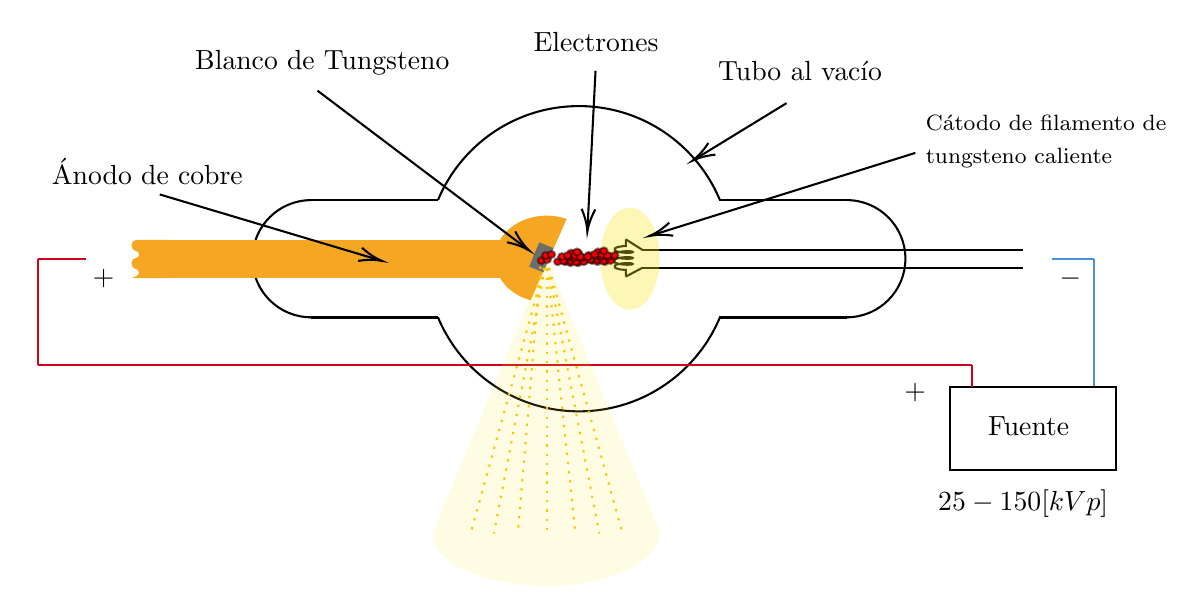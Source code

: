 

\tikzset{every picture/.style={line width=0.75pt}} %set default line width to 0.75pt        

\begin{tikzpicture}[x=0.75pt,y=0.75pt,yscale=-1,xscale=1]
%uncomment if require: \path (0,300); %set diagram left start at 0, and has height of 300

%Shape: Circle [id:dp05874480454906039] 
\draw   (257.85,138.38) .. controls (257.85,97.77) and (290.77,64.85) .. (331.38,64.85) .. controls (371.99,64.85) and (404.92,97.77) .. (404.92,138.38) .. controls (404.92,178.99) and (371.99,211.92) .. (331.38,211.92) .. controls (290.77,211.92) and (257.85,178.99) .. (257.85,138.38) -- cycle ;
%Shape: Circle [id:dp12802775907218444] 
\draw   (174.1,138.38) .. controls (174.1,122.79) and (186.74,110.15) .. (202.33,110.15) .. controls (217.92,110.15) and (230.56,122.79) .. (230.56,138.38) .. controls (230.56,153.98) and (217.92,166.61) .. (202.33,166.61) .. controls (186.74,166.61) and (174.1,153.98) .. (174.1,138.38) -- cycle ;
%Shape: Circle [id:dp30796642386210793] 
\draw   (432.2,138.38) .. controls (432.2,122.79) and (444.84,110.15) .. (460.44,110.15) .. controls (476.03,110.15) and (488.67,122.79) .. (488.67,138.38) .. controls (488.67,153.98) and (476.03,166.61) .. (460.44,166.61) .. controls (444.84,166.61) and (432.2,153.98) .. (432.2,138.38) -- cycle ;
%Shape: Rectangle [id:dp789330852099628] 
\draw  [color={rgb, 255:red, 255; green, 255; blue, 255 }  ,draw opacity=0 ][fill={rgb, 255:red, 255; green, 255; blue, 255 }  ,fill opacity=1 ] (202.33,110.07) -- (460.44,110.07) -- (460.44,166.7) -- (202.33,166.7) -- cycle ;
%Straight Lines [id:da872710922190299] 
\draw    (263.67,110.15) -- (202.33,110.15) ;
%Straight Lines [id:da38476571751689914] 
\draw    (263.67,166.7) -- (202.33,166.7) ;
%Straight Lines [id:da046568144712920256] 
\draw    (460.44,110.15) -- (399.1,110.15) ;
%Straight Lines [id:da01514058054668499] 
\draw    (460.44,166.7) -- (399.1,166.7) ;
%Shape: Inductor (Air Core) [id:dp43515776114026594] 
\draw   (353.96,147) -- (353.96,143.77) .. controls (351.53,143.72) and (349.46,143.27) .. (348.73,142.64) .. controls (348,142) and (348.78,141.31) .. (350.68,140.9) .. controls (352.16,140.58) and (354.07,140.45) .. (355.94,140.54) .. controls (356.66,140.54) and (357.25,140.7) .. (357.25,140.9) .. controls (357.25,141.1) and (356.66,141.26) .. (355.94,141.26) .. controls (354.07,141.35) and (352.16,141.22) .. (350.68,140.9) .. controls (349.1,140.52) and (348.2,140) .. (348.2,139.46) .. controls (348.2,138.92) and (349.1,138.4) .. (350.68,138.03) .. controls (352.16,137.7) and (354.07,137.57) .. (355.94,137.67) .. controls (356.66,137.67) and (357.25,137.83) .. (357.25,138.03) .. controls (357.25,138.22) and (356.66,138.38) .. (355.94,138.38) .. controls (354.07,138.48) and (352.16,138.35) .. (350.68,138.03) .. controls (349.1,137.65) and (348.2,137.13) .. (348.2,136.59) .. controls (348.2,136.05) and (349.1,135.53) .. (350.68,135.15) .. controls (352.16,134.83) and (354.07,134.7) .. (355.94,134.79) .. controls (356.66,134.79) and (357.25,134.95) .. (357.25,135.15) .. controls (357.25,135.35) and (356.66,135.51) .. (355.94,135.51) .. controls (354.07,135.6) and (352.16,135.47) .. (350.68,135.15) .. controls (348.78,134.74) and (348,134.05) .. (348.73,133.41) .. controls (349.46,132.78) and (351.53,132.33) .. (353.96,132.28) -- (353.96,129.05) ;
%Straight Lines [id:da32173833807968977] 
\draw    (353.96,129.05) -- (361.83,134.05) ;
%Straight Lines [id:da33512364261416683] 
\draw    (353.96,147) -- (361.83,142.83) ;
%Straight Lines [id:da07558927823197004] 
\draw    (361.83,134.05) -- (545.37,134.05) ;
%Straight Lines [id:da4447830588333167] 
\draw    (361.83,142.83) -- (545.37,142.83) ;
%Flowchart: Punched Tape [id:dp4013562313497693] 
\draw  [color={rgb, 255:red, 245; green, 166; blue, 35 }  ,draw opacity=1 ][fill={rgb, 255:red, 245; green, 166; blue, 35 }  ,fill opacity=1 ] (132.37,129.79) .. controls (131.39,129.79) and (130.59,130.76) .. (130.59,131.97) .. controls (130.59,133.18) and (131.39,134.15) .. (132.37,134.15) .. controls (133.35,134.15) and (134.15,135.13) .. (134.15,136.33) .. controls (134.15,137.54) and (133.35,138.52) .. (132.37,138.52) -- (118.14,138.52) .. controls (119.13,138.52) and (119.92,137.54) .. (119.92,136.33) .. controls (119.92,135.13) and (119.13,134.15) .. (118.14,134.15) .. controls (117.16,134.15) and (116.37,133.18) .. (116.37,131.97) .. controls (116.37,130.76) and (117.16,129.79) .. (118.14,129.79) -- cycle ;
%Flowchart: Punched Tape [id:dp40468503351647933] 
\draw  [color={rgb, 255:red, 245; green, 166; blue, 35 }  ,draw opacity=1 ][fill={rgb, 255:red, 245; green, 166; blue, 35 }  ,fill opacity=1 ] (132.37,138.52) .. controls (131.39,138.52) and (130.59,139.49) .. (130.59,140.7) .. controls (130.59,141.9) and (131.39,142.88) .. (132.37,142.88) .. controls (133.35,142.88) and (134.15,143.86) .. (134.15,145.06) .. controls (134.15,146.27) and (133.35,147.25) .. (132.37,147.25) -- (118.14,147.25) .. controls (119.13,147.25) and (119.92,146.27) .. (119.92,145.06) .. controls (119.92,143.86) and (119.13,142.88) .. (118.14,142.88) .. controls (117.16,142.88) and (116.37,141.9) .. (116.37,140.7) .. controls (116.37,139.49) and (117.16,138.52) .. (118.14,138.52) -- cycle ;
%Straight Lines [id:da34042042998173305] 
\draw    (173.37,147.25) -- (266.9,147.25) ;
%Shape: Chord [id:dp5719249192697902] 
\draw  [color={rgb, 255:red, 245; green, 166; blue, 35 }  ,draw opacity=1 ][fill={rgb, 255:red, 245; green, 166; blue, 35 }  ,fill opacity=1 ] (307.85,157.8) .. controls (298.26,155.04) and (291.37,147.45) .. (291.37,138.52) .. controls (291.37,127.26) and (302.31,118.13) .. (315.8,118.13) .. controls (318.96,118.13) and (321.99,118.64) .. (324.77,119.55) -- cycle ;
%Shape: Rectangle [id:dp6497824429788721] 
\draw  [color={rgb, 255:red, 245; green, 166; blue, 35 }  ,draw opacity=1 ][fill={rgb, 255:red, 245; green, 166; blue, 35 }  ,fill opacity=1 ] (130.37,129.79) -- (296.53,129.79) -- (296.53,147.25) -- (130.37,147.25) -- cycle ;
%Shape: Rectangle [id:dp20482765217199506] 
\draw  [color={rgb, 255:red, 0; green, 0; blue, 0 }  ,draw opacity=0 ][fill={rgb, 255:red, 109; green, 109; blue, 109 }  ,fill opacity=1 ] (319.09,133.27) -- (314.26,144.98) -- (307.43,142.17) -- (312.26,130.46) -- cycle ;
%Shape: Ellipse [id:dp2564962647924598] 
\draw  [color={rgb, 255:red, 0; green, 0; blue, 0 }  ,draw opacity=0 ][fill={rgb, 255:red, 248; green, 231; blue, 28 }  ,fill opacity=0.33 ] (355.94,113.76) .. controls (363.86,113.76) and (370.28,124.78) .. (370.28,138.38) .. controls (370.28,151.98) and (363.86,163.01) .. (355.94,163.01) .. controls (348.01,163.01) and (341.59,151.98) .. (341.59,138.38) .. controls (341.59,124.78) and (348.01,113.76) .. (355.94,113.76) -- cycle ;
%Straight Lines [id:da11867394501820061] 
\draw [color={rgb, 255:red, 74; green, 144; blue, 226 }  ,draw opacity=1 ]   (559.47,138.38) -- (579.73,138.38) ;
%Straight Lines [id:da5170771111268266] 
\draw [color={rgb, 255:red, 208; green, 2; blue, 27 }  ,draw opacity=1 ]   (70.73,138.38) -- (93.73,138.38) ;
%Straight Lines [id:da41415790557114185] 
\draw [color={rgb, 255:red, 208; green, 2; blue, 27 }  ,draw opacity=1 ]   (70.73,138.38) -- (70.73,189.77) ;
%Straight Lines [id:da4487798052400671] 
\draw [color={rgb, 255:red, 208; green, 2; blue, 27 }  ,draw opacity=1 ]   (70.73,189.77) -- (520.73,189.77) ;
%Shape: Rectangle [id:dp047272477839863325] 
\draw   (509.98,200.3) -- (590.25,200.3) -- (590.25,240.3) -- (509.98,240.3) -- cycle ;
%Straight Lines [id:da8592110308955201] 
\draw [color={rgb, 255:red, 74; green, 144; blue, 226 }  ,draw opacity=1 ]   (579.73,138.38) -- (579.73,199.77) ;
%Straight Lines [id:da26256295059891255] 
\draw [color={rgb, 255:red, 208; green, 2; blue, 27 }  ,draw opacity=1 ]   (520.73,189.77) -- (520.73,200.15) ;
%Straight Lines [id:da3284960458457361] 
\draw [color={rgb, 255:red, 255; green, 190; blue, 0 }  ,draw opacity=1 ] [dash pattern={on 0.84pt off 2.51pt}]  (315.8,138.52) -- (315.8,270.77) ;
%Straight Lines [id:da6517691473902437] 
\draw [color={rgb, 255:red, 255; green, 190; blue, 0 }  ,draw opacity=1 ] [dash pattern={on 0.84pt off 2.51pt}]  (315.8,138.52) -- (329.67,270.77) ;
%Straight Lines [id:da8757471959548452] 
\draw [color={rgb, 255:red, 255; green, 190; blue, 0 }  ,draw opacity=1 ] [dash pattern={on 0.84pt off 2.51pt}]  (313.26,137.72) -- (301.92,270.77) ;
%Straight Lines [id:da05287171811216296] 
\draw [color={rgb, 255:red, 255; green, 190; blue, 0 }  ,draw opacity=1 ] [dash pattern={on 0.84pt off 2.51pt}]  (315.8,138.52) -- (341.18,270.77) ;
%Straight Lines [id:da4189154211399403] 
\draw [color={rgb, 255:red, 255; green, 190; blue, 0 }  ,draw opacity=1 ] [dash pattern={on 0.84pt off 2.51pt}]  (315.8,138.52) -- (290.41,270.77) ;
%Straight Lines [id:da11624357550577724] 
\draw [color={rgb, 255:red, 255; green, 190; blue, 0 }  ,draw opacity=1 ] [dash pattern={on 0.84pt off 2.51pt}]  (315.8,138.52) -- (279.18,270.77) ;
%Straight Lines [id:da9350431974362039] 
\draw [color={rgb, 255:red, 255; green, 190; blue, 0 }  ,draw opacity=1 ] [dash pattern={on 0.84pt off 2.51pt}]  (315.8,138.52) -- (352.41,270.77) ;
%Shape: Ellipse [id:dp830907826941052] 
\draw  [color={rgb, 255:red, 0; green, 0; blue, 0 }  ,draw opacity=0.46 ][fill={rgb, 255:red, 255; green, 0; blue, 0 }  ,fill opacity=1 ] (324.58,138.72) .. controls (324.58,137.8) and (325.38,137.05) .. (326.37,137.05) .. controls (327.35,137.05) and (328.15,137.8) .. (328.15,138.72) .. controls (328.15,139.64) and (327.35,140.39) .. (326.37,140.39) .. controls (325.38,140.39) and (324.58,139.64) .. (324.58,138.72) -- cycle ;
%Shape: Ellipse [id:dp7700405572099179] 
\draw  [color={rgb, 255:red, 0; green, 0; blue, 0 }  ,draw opacity=0.46 ][fill={rgb, 255:red, 255; green, 0; blue, 0 }  ,fill opacity=1 ] (332.38,139.24) .. controls (332.38,138.32) and (333.18,137.57) .. (334.17,137.57) .. controls (335.15,137.57) and (335.95,138.32) .. (335.95,139.24) .. controls (335.95,140.16) and (335.15,140.91) .. (334.17,140.91) .. controls (333.18,140.91) and (332.38,140.16) .. (332.38,139.24) -- cycle ;
%Shape: Ellipse [id:dp9733152068244276] 
\draw  [color={rgb, 255:red, 0; green, 0; blue, 0 }  ,draw opacity=0.46 ][fill={rgb, 255:red, 255; green, 0; blue, 0 }  ,fill opacity=1 ] (335.95,139.24) .. controls (335.95,138.32) and (336.75,137.57) .. (337.73,137.57) .. controls (338.72,137.57) and (339.52,138.32) .. (339.52,139.24) .. controls (339.52,140.16) and (338.72,140.91) .. (337.73,140.91) .. controls (336.75,140.91) and (335.95,140.16) .. (335.95,139.24) -- cycle ;
%Shape: Ellipse [id:dp8327966965109238] 
\draw  [color={rgb, 255:red, 0; green, 0; blue, 0 }  ,draw opacity=0.46 ][fill={rgb, 255:red, 255; green, 0; blue, 0 }  ,fill opacity=1 ] (338.51,139.76) .. controls (338.51,138.84) and (339.31,138.09) .. (340.3,138.09) .. controls (341.28,138.09) and (342.08,138.84) .. (342.08,139.76) .. controls (342.08,140.69) and (341.28,141.43) .. (340.3,141.43) .. controls (339.31,141.43) and (338.51,140.69) .. (338.51,139.76) -- cycle ;
%Shape: Ellipse [id:dp6083963908800322] 
\draw  [color={rgb, 255:red, 0; green, 0; blue, 0 }  ,draw opacity=0.46 ][fill={rgb, 255:red, 255; green, 0; blue, 0 }  ,fill opacity=1 ] (336.84,137.54) .. controls (336.84,136.62) and (337.64,135.87) .. (338.63,135.87) .. controls (339.61,135.87) and (340.41,136.62) .. (340.41,137.54) .. controls (340.41,138.47) and (339.61,139.21) .. (338.63,139.21) .. controls (337.64,139.21) and (336.84,138.47) .. (336.84,137.54) -- cycle ;
%Shape: Ellipse [id:dp809355047982724] 
\draw  [color={rgb, 255:red, 0; green, 0; blue, 0 }  ,draw opacity=0.46 ][fill={rgb, 255:red, 255; green, 0; blue, 0 }  ,fill opacity=1 ] (342.08,139.76) .. controls (342.08,138.84) and (342.88,138.09) .. (343.86,138.09) .. controls (344.85,138.09) and (345.65,138.84) .. (345.65,139.76) .. controls (345.65,140.69) and (344.85,141.43) .. (343.86,141.43) .. controls (342.88,141.43) and (342.08,140.69) .. (342.08,139.76) -- cycle ;
%Shape: Ellipse [id:dp03540475635348683] 
\draw  [color={rgb, 255:red, 0; green, 0; blue, 0 }  ,draw opacity=0.46 ][fill={rgb, 255:red, 255; green, 0; blue, 0 }  ,fill opacity=1 ] (327.37,138.2) .. controls (327.37,137.27) and (328.17,136.52) .. (329.15,136.52) .. controls (330.14,136.52) and (330.94,137.27) .. (330.94,138.2) .. controls (330.94,139.12) and (330.14,139.87) .. (329.15,139.87) .. controls (328.17,139.87) and (327.37,139.12) .. (327.37,138.2) -- cycle ;
%Shape: Ellipse [id:dp20577426944035315] 
\draw  [color={rgb, 255:red, 0; green, 0; blue, 0 }  ,draw opacity=0.46 ][fill={rgb, 255:red, 255; green, 0; blue, 0 }  ,fill opacity=1 ] (335.17,138.72) .. controls (335.17,137.8) and (335.97,137.05) .. (336.95,137.05) .. controls (337.94,137.05) and (338.74,137.8) .. (338.74,138.72) .. controls (338.74,139.64) and (337.94,140.39) .. (336.95,140.39) .. controls (335.97,140.39) and (335.17,139.64) .. (335.17,138.72) -- cycle ;
%Shape: Ellipse [id:dp7859013065251371] 
\draw  [color={rgb, 255:red, 0; green, 0; blue, 0 }  ,draw opacity=0.46 ][fill={rgb, 255:red, 255; green, 0; blue, 0 }  ,fill opacity=1 ] (338.74,138.72) .. controls (338.74,137.8) and (339.54,137.05) .. (340.52,137.05) .. controls (341.51,137.05) and (342.3,137.8) .. (342.3,138.72) .. controls (342.3,139.64) and (341.51,140.39) .. (340.52,140.39) .. controls (339.54,140.39) and (338.74,139.64) .. (338.74,138.72) -- cycle ;
%Shape: Ellipse [id:dp40348928144569596] 
\draw  [color={rgb, 255:red, 0; green, 0; blue, 0 }  ,draw opacity=0.46 ][fill={rgb, 255:red, 255; green, 0; blue, 0 }  ,fill opacity=1 ] (341.3,139.24) .. controls (341.3,138.32) and (342.1,137.57) .. (343.08,137.57) .. controls (344.07,137.57) and (344.87,138.32) .. (344.87,139.24) .. controls (344.87,140.16) and (344.07,140.91) .. (343.08,140.91) .. controls (342.1,140.91) and (341.3,140.16) .. (341.3,139.24) -- cycle ;
%Shape: Ellipse [id:dp6343787944018479] 
\draw  [color={rgb, 255:red, 0; green, 0; blue, 0 }  ,draw opacity=0.46 ][fill={rgb, 255:red, 255; green, 0; blue, 0 }  ,fill opacity=1 ] (339.63,137.02) .. controls (339.63,136.1) and (340.43,135.35) .. (341.41,135.35) .. controls (342.4,135.35) and (343.2,136.1) .. (343.2,137.02) .. controls (343.2,137.94) and (342.4,138.69) .. (341.41,138.69) .. controls (340.43,138.69) and (339.63,137.94) .. (339.63,137.02) -- cycle ;
%Shape: Ellipse [id:dp02258259638594995] 
\draw  [color={rgb, 255:red, 0; green, 0; blue, 0 }  ,draw opacity=0.46 ][fill={rgb, 255:red, 255; green, 0; blue, 0 }  ,fill opacity=1 ] (344.87,139.24) .. controls (344.87,138.32) and (345.67,137.57) .. (346.65,137.57) .. controls (347.63,137.57) and (348.43,138.32) .. (348.43,139.24) .. controls (348.43,140.16) and (347.63,140.91) .. (346.65,140.91) .. controls (345.67,140.91) and (344.87,140.16) .. (344.87,139.24) -- cycle ;
%Shape: Ellipse [id:dp409615808952272] 
\draw  [color={rgb, 255:red, 0; green, 0; blue, 0 }  ,draw opacity=0.46 ][fill={rgb, 255:red, 255; green, 0; blue, 0 }  ,fill opacity=1 ] (326.58,136.28) .. controls (326.58,135.36) and (327.38,134.61) .. (328.37,134.61) .. controls (329.35,134.61) and (330.15,135.36) .. (330.15,136.28) .. controls (330.15,137.21) and (329.35,137.96) .. (328.37,137.96) .. controls (327.38,137.96) and (326.58,137.21) .. (326.58,136.28) -- cycle ;
%Shape: Ellipse [id:dp8740687724466254] 
\draw  [color={rgb, 255:red, 0; green, 0; blue, 0 }  ,draw opacity=0.46 ][fill={rgb, 255:red, 255; green, 0; blue, 0 }  ,fill opacity=1 ] (334.38,136.81) .. controls (334.38,135.88) and (335.18,135.14) .. (336.17,135.14) .. controls (337.15,135.14) and (337.95,135.88) .. (337.95,136.81) .. controls (337.95,137.73) and (337.15,138.48) .. (336.17,138.48) .. controls (335.18,138.48) and (334.38,137.73) .. (334.38,136.81) -- cycle ;
%Shape: Ellipse [id:dp24958743213375767] 
\draw  [color={rgb, 255:red, 0; green, 0; blue, 0 }  ,draw opacity=0.46 ][fill={rgb, 255:red, 255; green, 0; blue, 0 }  ,fill opacity=1 ] (337.95,136.81) .. controls (337.95,135.88) and (338.75,135.14) .. (339.73,135.14) .. controls (340.72,135.14) and (341.52,135.88) .. (341.52,136.81) .. controls (341.52,137.73) and (340.72,138.48) .. (339.73,138.48) .. controls (338.75,138.48) and (337.95,137.73) .. (337.95,136.81) -- cycle ;
%Shape: Ellipse [id:dp574169971910461] 
\draw  [color={rgb, 255:red, 0; green, 0; blue, 0 }  ,draw opacity=0.46 ][fill={rgb, 255:red, 255; green, 0; blue, 0 }  ,fill opacity=1 ] (340.51,137.33) .. controls (340.51,136.41) and (341.31,135.66) .. (342.3,135.66) .. controls (343.28,135.66) and (344.08,136.41) .. (344.08,137.33) .. controls (344.08,138.25) and (343.28,139) .. (342.3,139) .. controls (341.31,139) and (340.51,138.25) .. (340.51,137.33) -- cycle ;
%Shape: Ellipse [id:dp9507600093501161] 
\draw  [color={rgb, 255:red, 0; green, 0; blue, 0 }  ,draw opacity=0.46 ][fill={rgb, 255:red, 255; green, 0; blue, 0 }  ,fill opacity=1 ] (338.84,135.11) .. controls (338.84,134.19) and (339.64,133.44) .. (340.63,133.44) .. controls (341.61,133.44) and (342.41,134.19) .. (342.41,135.11) .. controls (342.41,136.03) and (341.61,136.78) .. (340.63,136.78) .. controls (339.64,136.78) and (338.84,136.03) .. (338.84,135.11) -- cycle ;
%Shape: Ellipse [id:dp44054183933254654] 
\draw  [color={rgb, 255:red, 0; green, 0; blue, 0 }  ,draw opacity=0.46 ][fill={rgb, 255:red, 255; green, 0; blue, 0 }  ,fill opacity=1 ] (344.08,137.33) .. controls (344.08,136.41) and (344.88,135.66) .. (345.86,135.66) .. controls (346.85,135.66) and (347.65,136.41) .. (347.65,137.33) .. controls (347.65,138.25) and (346.85,139) .. (345.86,139) .. controls (344.88,139) and (344.08,138.25) .. (344.08,137.33) -- cycle ;
%Shape: Ellipse [id:dp4803775589881498] 
\draw  [color={rgb, 255:red, 0; green, 0; blue, 0 }  ,draw opacity=0.46 ][fill={rgb, 255:red, 255; green, 0; blue, 0 }  ,fill opacity=1 ] (329.37,135.76) .. controls (329.37,134.84) and (330.17,134.09) .. (331.15,134.09) .. controls (332.14,134.09) and (332.94,134.84) .. (332.94,135.76) .. controls (332.94,136.69) and (332.14,137.43) .. (331.15,137.43) .. controls (330.17,137.43) and (329.37,136.69) .. (329.37,135.76) -- cycle ;
%Shape: Ellipse [id:dp30064446334152206] 
\draw  [color={rgb, 255:red, 0; green, 0; blue, 0 }  ,draw opacity=0.46 ][fill={rgb, 255:red, 255; green, 0; blue, 0 }  ,fill opacity=1 ] (337.17,136.28) .. controls (337.17,135.36) and (337.97,134.61) .. (338.95,134.61) .. controls (339.94,134.61) and (340.74,135.36) .. (340.74,136.28) .. controls (340.74,137.21) and (339.94,137.96) .. (338.95,137.96) .. controls (337.97,137.96) and (337.17,137.21) .. (337.17,136.28) -- cycle ;
%Shape: Ellipse [id:dp8034994342301431] 
\draw  [color={rgb, 255:red, 0; green, 0; blue, 0 }  ,draw opacity=0.46 ][fill={rgb, 255:red, 255; green, 0; blue, 0 }  ,fill opacity=1 ] (340.74,136.28) .. controls (340.74,135.36) and (341.54,134.61) .. (342.52,134.61) .. controls (343.51,134.61) and (344.3,135.36) .. (344.3,136.28) .. controls (344.3,137.21) and (343.51,137.96) .. (342.52,137.96) .. controls (341.54,137.96) and (340.74,137.21) .. (340.74,136.28) -- cycle ;
%Shape: Ellipse [id:dp05000142384439232] 
\draw  [color={rgb, 255:red, 0; green, 0; blue, 0 }  ,draw opacity=0.46 ][fill={rgb, 255:red, 255; green, 0; blue, 0 }  ,fill opacity=1 ] (343.3,136.81) .. controls (343.3,135.88) and (344.1,135.14) .. (345.08,135.14) .. controls (346.07,135.14) and (346.87,135.88) .. (346.87,136.81) .. controls (346.87,137.73) and (346.07,138.48) .. (345.08,138.48) .. controls (344.1,138.48) and (343.3,137.73) .. (343.3,136.81) -- cycle ;
%Shape: Ellipse [id:dp5965565619494452] 
\draw  [color={rgb, 255:red, 0; green, 0; blue, 0 }  ,draw opacity=0.46 ][fill={rgb, 255:red, 255; green, 0; blue, 0 }  ,fill opacity=1 ] (341.63,134.59) .. controls (341.63,133.66) and (342.43,132.92) .. (343.41,132.92) .. controls (344.4,132.92) and (345.2,133.66) .. (345.2,134.59) .. controls (345.2,135.51) and (344.4,136.26) .. (343.41,136.26) .. controls (342.43,136.26) and (341.63,135.51) .. (341.63,134.59) -- cycle ;
%Shape: Ellipse [id:dp1536591306359435] 
\draw  [color={rgb, 255:red, 0; green, 0; blue, 0 }  ,draw opacity=0.46 ][fill={rgb, 255:red, 255; green, 0; blue, 0 }  ,fill opacity=1 ] (346.87,136.81) .. controls (346.87,135.88) and (347.67,135.14) .. (348.65,135.14) .. controls (349.63,135.14) and (350.43,135.88) .. (350.43,136.81) .. controls (350.43,137.73) and (349.63,138.48) .. (348.65,138.48) .. controls (347.67,138.48) and (346.87,137.73) .. (346.87,136.81) -- cycle ;
%Shape: Ellipse [id:dp8970251369303117] 
\draw  [color={rgb, 255:red, 0; green, 0; blue, 0 }  ,draw opacity=0.46 ][fill={rgb, 255:red, 255; green, 0; blue, 0 }  ,fill opacity=1 ] (311.58,139.28) .. controls (311.58,138.36) and (312.38,137.61) .. (313.37,137.61) .. controls (314.35,137.61) and (315.15,138.36) .. (315.15,139.28) .. controls (315.15,140.21) and (314.35,140.96) .. (313.37,140.96) .. controls (312.38,140.96) and (311.58,140.21) .. (311.58,139.28) -- cycle ;
%Shape: Ellipse [id:dp524002483238792] 
\draw  [color={rgb, 255:red, 0; green, 0; blue, 0 }  ,draw opacity=0.46 ][fill={rgb, 255:red, 255; green, 0; blue, 0 }  ,fill opacity=1 ] (319.38,139.81) .. controls (319.38,138.88) and (320.18,138.14) .. (321.17,138.14) .. controls (322.15,138.14) and (322.95,138.88) .. (322.95,139.81) .. controls (322.95,140.73) and (322.15,141.48) .. (321.17,141.48) .. controls (320.18,141.48) and (319.38,140.73) .. (319.38,139.81) -- cycle ;
%Shape: Ellipse [id:dp3911231618977158] 
\draw  [color={rgb, 255:red, 0; green, 0; blue, 0 }  ,draw opacity=0.46 ][fill={rgb, 255:red, 255; green, 0; blue, 0 }  ,fill opacity=1 ] (322.95,139.81) .. controls (322.95,138.88) and (323.75,138.14) .. (324.73,138.14) .. controls (325.72,138.14) and (326.52,138.88) .. (326.52,139.81) .. controls (326.52,140.73) and (325.72,141.48) .. (324.73,141.48) .. controls (323.75,141.48) and (322.95,140.73) .. (322.95,139.81) -- cycle ;
%Shape: Ellipse [id:dp449623538108581] 
\draw  [color={rgb, 255:red, 0; green, 0; blue, 0 }  ,draw opacity=0.46 ][fill={rgb, 255:red, 255; green, 0; blue, 0 }  ,fill opacity=1 ] (325.51,140.33) .. controls (325.51,139.41) and (326.31,138.66) .. (327.3,138.66) .. controls (328.28,138.66) and (329.08,139.41) .. (329.08,140.33) .. controls (329.08,141.25) and (328.28,142) .. (327.3,142) .. controls (326.31,142) and (325.51,141.25) .. (325.51,140.33) -- cycle ;
%Shape: Ellipse [id:dp011198721161601255] 
\draw  [color={rgb, 255:red, 0; green, 0; blue, 0 }  ,draw opacity=0.46 ][fill={rgb, 255:red, 255; green, 0; blue, 0 }  ,fill opacity=1 ] (323.84,138.11) .. controls (323.84,137.19) and (324.64,136.44) .. (325.63,136.44) .. controls (326.61,136.44) and (327.41,137.19) .. (327.41,138.11) .. controls (327.41,139.03) and (326.61,139.78) .. (325.63,139.78) .. controls (324.64,139.78) and (323.84,139.03) .. (323.84,138.11) -- cycle ;
%Shape: Ellipse [id:dp9412017078295698] 
\draw  [color={rgb, 255:red, 0; green, 0; blue, 0 }  ,draw opacity=0.46 ][fill={rgb, 255:red, 255; green, 0; blue, 0 }  ,fill opacity=1 ] (329.08,140.33) .. controls (329.08,139.41) and (329.88,138.66) .. (330.86,138.66) .. controls (331.85,138.66) and (332.65,139.41) .. (332.65,140.33) .. controls (332.65,141.25) and (331.85,142) .. (330.86,142) .. controls (329.88,142) and (329.08,141.25) .. (329.08,140.33) -- cycle ;
%Shape: Ellipse [id:dp36494428375194266] 
\draw  [color={rgb, 255:red, 0; green, 0; blue, 0 }  ,draw opacity=0.46 ][fill={rgb, 255:red, 255; green, 0; blue, 0 }  ,fill opacity=1 ] (314.37,138.76) .. controls (314.37,137.84) and (315.17,137.09) .. (316.15,137.09) .. controls (317.14,137.09) and (317.94,137.84) .. (317.94,138.76) .. controls (317.94,139.69) and (317.14,140.43) .. (316.15,140.43) .. controls (315.17,140.43) and (314.37,139.69) .. (314.37,138.76) -- cycle ;
%Shape: Ellipse [id:dp5011863647612164] 
\draw  [color={rgb, 255:red, 0; green, 0; blue, 0 }  ,draw opacity=0.46 ][fill={rgb, 255:red, 255; green, 0; blue, 0 }  ,fill opacity=1 ] (322.17,139.28) .. controls (322.17,138.36) and (322.97,137.61) .. (323.95,137.61) .. controls (324.94,137.61) and (325.74,138.36) .. (325.74,139.28) .. controls (325.74,140.21) and (324.94,140.96) .. (323.95,140.96) .. controls (322.97,140.96) and (322.17,140.21) .. (322.17,139.28) -- cycle ;
%Shape: Ellipse [id:dp5814604034798098] 
\draw  [color={rgb, 255:red, 0; green, 0; blue, 0 }  ,draw opacity=0.46 ][fill={rgb, 255:red, 255; green, 0; blue, 0 }  ,fill opacity=1 ] (325.74,139.28) .. controls (325.74,138.36) and (326.54,137.61) .. (327.52,137.61) .. controls (328.51,137.61) and (329.3,138.36) .. (329.3,139.28) .. controls (329.3,140.21) and (328.51,140.96) .. (327.52,140.96) .. controls (326.54,140.96) and (325.74,140.21) .. (325.74,139.28) -- cycle ;
%Shape: Ellipse [id:dp08841850714173105] 
\draw  [color={rgb, 255:red, 0; green, 0; blue, 0 }  ,draw opacity=0.46 ][fill={rgb, 255:red, 255; green, 0; blue, 0 }  ,fill opacity=1 ] (328.3,139.81) .. controls (328.3,138.88) and (329.1,138.14) .. (330.08,138.14) .. controls (331.07,138.14) and (331.87,138.88) .. (331.87,139.81) .. controls (331.87,140.73) and (331.07,141.48) .. (330.08,141.48) .. controls (329.1,141.48) and (328.3,140.73) .. (328.3,139.81) -- cycle ;
%Shape: Ellipse [id:dp9378711154928719] 
\draw  [color={rgb, 255:red, 0; green, 0; blue, 0 }  ,draw opacity=0.46 ][fill={rgb, 255:red, 255; green, 0; blue, 0 }  ,fill opacity=1 ] (326.63,137.59) .. controls (326.63,136.66) and (327.43,135.92) .. (328.41,135.92) .. controls (329.4,135.92) and (330.2,136.66) .. (330.2,137.59) .. controls (330.2,138.51) and (329.4,139.26) .. (328.41,139.26) .. controls (327.43,139.26) and (326.63,138.51) .. (326.63,137.59) -- cycle ;
%Shape: Ellipse [id:dp5261287457188897] 
\draw  [color={rgb, 255:red, 0; green, 0; blue, 0 }  ,draw opacity=0.46 ][fill={rgb, 255:red, 255; green, 0; blue, 0 }  ,fill opacity=1 ] (331.87,139.81) .. controls (331.87,138.88) and (332.67,138.14) .. (333.65,138.14) .. controls (334.63,138.14) and (335.43,138.88) .. (335.43,139.81) .. controls (335.43,140.73) and (334.63,141.48) .. (333.65,141.48) .. controls (332.67,141.48) and (331.87,140.73) .. (331.87,139.81) -- cycle ;
%Shape: Ellipse [id:dp20216219919604095] 
\draw  [color={rgb, 255:red, 0; green, 0; blue, 0 }  ,draw opacity=0.46 ][fill={rgb, 255:red, 255; green, 0; blue, 0 }  ,fill opacity=1 ] (313.58,136.85) .. controls (313.58,135.93) and (314.38,135.18) .. (315.37,135.18) .. controls (316.35,135.18) and (317.15,135.93) .. (317.15,136.85) .. controls (317.15,137.77) and (316.35,138.52) .. (315.37,138.52) .. controls (314.38,138.52) and (313.58,137.77) .. (313.58,136.85) -- cycle ;
%Shape: Ellipse [id:dp36305604840893635] 
\draw  [color={rgb, 255:red, 0; green, 0; blue, 0 }  ,draw opacity=0.46 ][fill={rgb, 255:red, 255; green, 0; blue, 0 }  ,fill opacity=1 ] (321.38,137.37) .. controls (321.38,136.45) and (322.18,135.7) .. (323.17,135.7) .. controls (324.15,135.7) and (324.95,136.45) .. (324.95,137.37) .. controls (324.95,138.3) and (324.15,139.04) .. (323.17,139.04) .. controls (322.18,139.04) and (321.38,138.3) .. (321.38,137.37) -- cycle ;
%Shape: Ellipse [id:dp9638291508122068] 
\draw  [color={rgb, 255:red, 0; green, 0; blue, 0 }  ,draw opacity=0.46 ][fill={rgb, 255:red, 255; green, 0; blue, 0 }  ,fill opacity=1 ] (324.95,137.37) .. controls (324.95,136.45) and (325.75,135.7) .. (326.73,135.7) .. controls (327.72,135.7) and (328.52,136.45) .. (328.52,137.37) .. controls (328.52,138.3) and (327.72,139.04) .. (326.73,139.04) .. controls (325.75,139.04) and (324.95,138.3) .. (324.95,137.37) -- cycle ;
%Shape: Ellipse [id:dp6872197999662237] 
\draw  [color={rgb, 255:red, 0; green, 0; blue, 0 }  ,draw opacity=0.46 ][fill={rgb, 255:red, 255; green, 0; blue, 0 }  ,fill opacity=1 ] (327.51,137.9) .. controls (327.51,136.97) and (328.31,136.22) .. (329.3,136.22) .. controls (330.28,136.22) and (331.08,136.97) .. (331.08,137.9) .. controls (331.08,138.82) and (330.28,139.57) .. (329.3,139.57) .. controls (328.31,139.57) and (327.51,138.82) .. (327.51,137.9) -- cycle ;
%Shape: Ellipse [id:dp6681391507634367] 
\draw  [color={rgb, 255:red, 0; green, 0; blue, 0 }  ,draw opacity=0.46 ][fill={rgb, 255:red, 255; green, 0; blue, 0 }  ,fill opacity=1 ] (325.84,135.68) .. controls (325.84,134.75) and (326.64,134.01) .. (327.63,134.01) .. controls (328.61,134.01) and (329.41,134.75) .. (329.41,135.68) .. controls (329.41,136.6) and (328.61,137.35) .. (327.63,137.35) .. controls (326.64,137.35) and (325.84,136.6) .. (325.84,135.68) -- cycle ;
%Shape: Ellipse [id:dp4984508552432638] 
\draw  [color={rgb, 255:red, 0; green, 0; blue, 0 }  ,draw opacity=0.46 ][fill={rgb, 255:red, 255; green, 0; blue, 0 }  ,fill opacity=1 ] (331.08,137.9) .. controls (331.08,136.97) and (331.88,136.22) .. (332.86,136.22) .. controls (333.85,136.22) and (334.65,136.97) .. (334.65,137.9) .. controls (334.65,138.82) and (333.85,139.57) .. (332.86,139.57) .. controls (331.88,139.57) and (331.08,138.82) .. (331.08,137.9) -- cycle ;
%Shape: Ellipse [id:dp4119158181844522] 
\draw  [color={rgb, 255:red, 0; green, 0; blue, 0 }  ,draw opacity=0.46 ][fill={rgb, 255:red, 255; green, 0; blue, 0 }  ,fill opacity=1 ] (316.37,136.33) .. controls (316.37,135.41) and (317.17,134.66) .. (318.15,134.66) .. controls (319.14,134.66) and (319.94,135.41) .. (319.94,136.33) .. controls (319.94,137.25) and (319.14,138) .. (318.15,138) .. controls (317.17,138) and (316.37,137.25) .. (316.37,136.33) -- cycle ;
%Shape: Ellipse [id:dp21016150389649435] 
\draw  [color={rgb, 255:red, 0; green, 0; blue, 0 }  ,draw opacity=0.46 ][fill={rgb, 255:red, 255; green, 0; blue, 0 }  ,fill opacity=1 ] (324.17,136.85) .. controls (324.17,135.93) and (324.97,135.18) .. (325.95,135.18) .. controls (326.94,135.18) and (327.74,135.93) .. (327.74,136.85) .. controls (327.74,137.77) and (326.94,138.52) .. (325.95,138.52) .. controls (324.97,138.52) and (324.17,137.77) .. (324.17,136.85) -- cycle ;
%Shape: Ellipse [id:dp0052630287662776] 
\draw  [color={rgb, 255:red, 0; green, 0; blue, 0 }  ,draw opacity=0.46 ][fill={rgb, 255:red, 255; green, 0; blue, 0 }  ,fill opacity=1 ] (327.74,136.85) .. controls (327.74,135.93) and (328.54,135.18) .. (329.52,135.18) .. controls (330.51,135.18) and (331.3,135.93) .. (331.3,136.85) .. controls (331.3,137.77) and (330.51,138.52) .. (329.52,138.52) .. controls (328.54,138.52) and (327.74,137.77) .. (327.74,136.85) -- cycle ;
%Shape: Ellipse [id:dp3215827718163293] 
\draw  [color={rgb, 255:red, 0; green, 0; blue, 0 }  ,draw opacity=0.46 ][fill={rgb, 255:red, 255; green, 0; blue, 0 }  ,fill opacity=1 ] (330.3,137.37) .. controls (330.3,136.45) and (331.1,135.7) .. (332.08,135.7) .. controls (333.07,135.7) and (333.87,136.45) .. (333.87,137.37) .. controls (333.87,138.3) and (333.07,139.04) .. (332.08,139.04) .. controls (331.1,139.04) and (330.3,138.3) .. (330.3,137.37) -- cycle ;
%Shape: Ellipse [id:dp8072330024554899] 
\draw  [color={rgb, 255:red, 0; green, 0; blue, 0 }  ,draw opacity=0.46 ][fill={rgb, 255:red, 255; green, 0; blue, 0 }  ,fill opacity=1 ] (328.63,135.15) .. controls (328.63,134.23) and (329.43,133.48) .. (330.41,133.48) .. controls (331.4,133.48) and (332.2,134.23) .. (332.2,135.15) .. controls (332.2,136.08) and (331.4,136.83) .. (330.41,136.83) .. controls (329.43,136.83) and (328.63,136.08) .. (328.63,135.15) -- cycle ;
%Shape: Ellipse [id:dp30151595034569023] 
\draw  [color={rgb, 255:red, 0; green, 0; blue, 0 }  ,draw opacity=0.46 ][fill={rgb, 255:red, 255; green, 0; blue, 0 }  ,fill opacity=1 ] (333.87,137.37) .. controls (333.87,136.45) and (334.67,135.7) .. (335.65,135.7) .. controls (336.63,135.7) and (337.43,136.45) .. (337.43,137.37) .. controls (337.43,138.3) and (336.63,139.04) .. (335.65,139.04) .. controls (334.67,139.04) and (333.87,138.3) .. (333.87,137.37) -- cycle ;

%Straight Lines [id:da8420262392698663] 
\draw    (129.42,107.42) -- (234.5,138.84) ;
\draw [shift={(236.42,139.42)}, rotate = 196.65] [color={rgb, 255:red, 0; green, 0; blue, 0 }  ][line width=0.75]    (10.93,-3.29) .. controls (6.95,-1.4) and (3.31,-0.3) .. (0,0) .. controls (3.31,0.3) and (6.95,1.4) .. (10.93,3.29)   ;
%Straight Lines [id:da5878617071017628] 
\draw    (205.42,57.42) -- (305.82,133.21) ;
\draw [shift={(307.42,134.42)}, rotate = 217.05] [color={rgb, 255:red, 0; green, 0; blue, 0 }  ][line width=0.75]    (10.93,-3.29) .. controls (6.95,-1.4) and (3.31,-0.3) .. (0,0) .. controls (3.31,0.3) and (6.95,1.4) .. (10.93,3.29)   ;
%Straight Lines [id:da8971450095316215] 
\draw    (339.38,47.85) -- (335.52,123.42) ;
\draw [shift={(335.42,125.42)}, rotate = 272.93] [color={rgb, 255:red, 0; green, 0; blue, 0 }  ][line width=0.75]    (10.93,-3.29) .. controls (6.95,-1.4) and (3.31,-0.3) .. (0,0) .. controls (3.31,0.3) and (6.95,1.4) .. (10.93,3.29)   ;
%Straight Lines [id:da040273855074604015] 
\draw    (431.42,63.42) -- (387.81,90.11) ;
\draw [shift={(386.1,91.15)}, rotate = 328.53] [color={rgb, 255:red, 0; green, 0; blue, 0 }  ][line width=0.75]    (10.93,-3.29) .. controls (6.95,-1.4) and (3.31,-0.3) .. (0,0) .. controls (3.31,0.3) and (6.95,1.4) .. (10.93,3.29)   ;
%Straight Lines [id:da783023111912115] 
\draw    (493.42,87.42) -- (367.33,126.82) ;
\draw [shift={(365.42,127.42)}, rotate = 342.65] [color={rgb, 255:red, 0; green, 0; blue, 0 }  ][line width=0.75]    (10.93,-3.29) .. controls (6.95,-1.4) and (3.31,-0.3) .. (0,0) .. controls (3.31,0.3) and (6.95,1.4) .. (10.93,3.29)   ;
%Shape: Triangle [id:dp4823418963044248] 
\draw  [color={rgb, 255:red, 0; green, 0; blue, 0 }  ,draw opacity=0 ][fill={rgb, 255:red, 248; green, 231; blue, 28 }  ,fill opacity=0.13 ] (315.8,138.52) -- (370.74,270.77) -- (260.86,270.77) -- cycle ;
%Shape: Chord [id:dp17027589854490432] 
\draw  [color={rgb, 255:red, 248; green, 231; blue, 28 }  ,draw opacity=0 ][fill={rgb, 255:red, 248; green, 231; blue, 28 }  ,fill opacity=0.13 ] (370.07,270.77) .. controls (370.07,270.77) and (370.07,270.77) .. (370.07,270.77) .. controls (370.07,270.77) and (370.07,270.77) .. (370.07,270.77) .. controls (370.07,284.69) and (345.62,295.98) .. (315.46,295.98) .. controls (285.3,295.98) and (260.86,284.69) .. (260.86,270.77) -- cycle ;

% Text Node
\draw (95.73,141.78) node [anchor=north west][inner sep=0.75pt]    {$+$};
% Text Node
\draw (486.73,196.78) node [anchor=north west][inner sep=0.75pt]    {$+$};
% Text Node
\draw (561.47,141.78) node [anchor=north west][inner sep=0.75pt]    {$-$};
% Text Node
\draw (527,212.77) node [anchor=north west][inner sep=0.75pt]   [align=left] {Fuente};
% Text Node
\draw (503,248.17) node [anchor=north west][inner sep=0.75pt]    {$25-150[ kVp]$};
% Text Node
\draw (76,88.57) node [anchor=north west][inner sep=0.75pt]   [align=left] {Ánodo de cobre};
% Text Node
\draw (145,36.57) node [anchor=north west][inner sep=0.75pt]   [align=left] {Blanco de Tungsteno};
% Text Node
\draw (308,27.57) node [anchor=north west][inner sep=0.75pt]   [align=left] {Electrones};
% Text Node
\draw (397,41.57) node [anchor=north west][inner sep=0.75pt]   [align=left] {Tubo al vacío};
% Text Node
\draw (497,67.57) node [anchor=north west][inner sep=0.75pt]   [align=left] {{\footnotesize Cátodo de filamento de}\\{\footnotesize tungsteno caliente}};


\end{tikzpicture}
